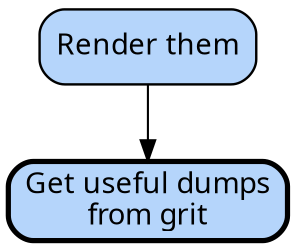 digraph {
node [label="\N", style="filled", fillcolor="#b5d5fb", fontname="Futura", penwidth="1.1566", shape="Mrecord"];

0.1 [label="Get useful dumps\nfrom grit", penwidth="2.5"];
0.2 [label="Render them"];
0.2 -> 0.1;
}

